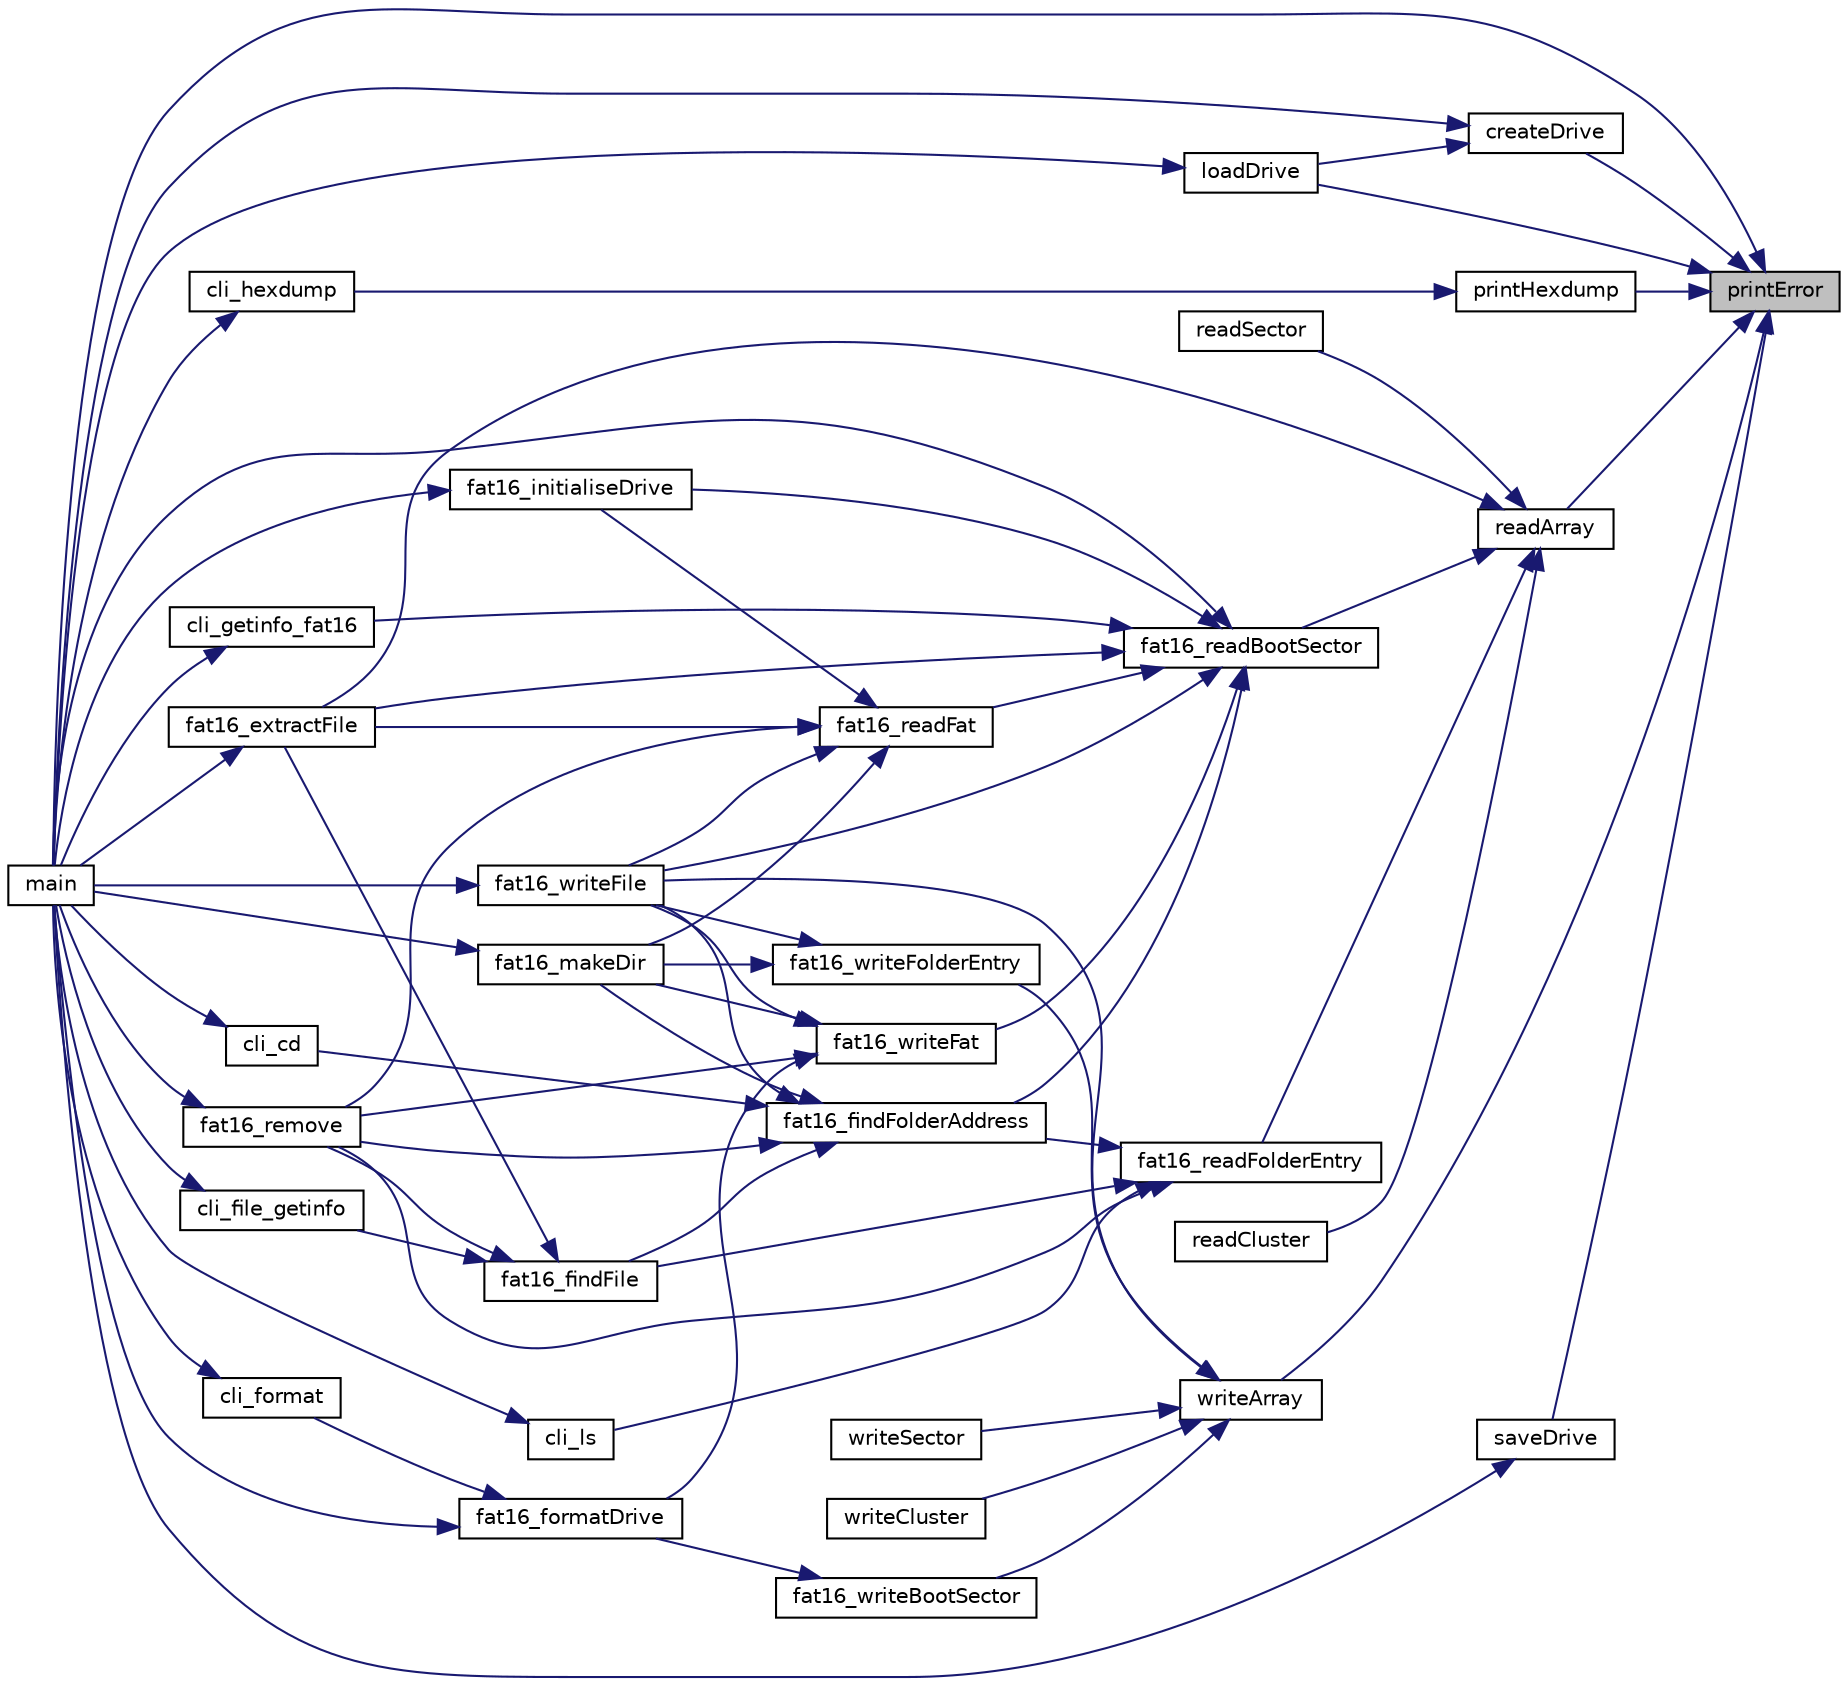 digraph "printError"
{
 // LATEX_PDF_SIZE
  edge [fontname="Helvetica",fontsize="10",labelfontname="Helvetica",labelfontsize="10"];
  node [fontname="Helvetica",fontsize="10",shape=record];
  rankdir="RL";
  Node1 [label="printError",height=0.2,width=0.4,color="black", fillcolor="grey75", style="filled", fontcolor="black",tooltip="Prints Error on terminal."];
  Node1 -> Node2 [dir="back",color="midnightblue",fontsize="10",style="solid",fontname="Helvetica"];
  Node2 [label="createDrive",height=0.2,width=0.4,color="black", fillcolor="white", style="filled",URL="$v_d_i_s_k__drive_8h.html#a1d4f3b809b8e87e2d02893c9c8d3bb6e",tooltip="Creates a new vDrive."];
  Node2 -> Node3 [dir="back",color="midnightblue",fontsize="10",style="solid",fontname="Helvetica"];
  Node3 [label="loadDrive",height=0.2,width=0.4,color="black", fillcolor="white", style="filled",URL="$v_d_i_s_k__drive_8h.html#ac82238bd0fc0f23787f4aa30e96fc3cd",tooltip="Loads drive from a (real) file."];
  Node3 -> Node4 [dir="back",color="midnightblue",fontsize="10",style="solid",fontname="Helvetica"];
  Node4 [label="main",height=0.2,width=0.4,color="black", fillcolor="white", style="filled",URL="$vdisk__cli_8c.html#a0ddf1224851353fc92bfbff6f499fa97",tooltip=" "];
  Node2 -> Node4 [dir="back",color="midnightblue",fontsize="10",style="solid",fontname="Helvetica"];
  Node1 -> Node3 [dir="back",color="midnightblue",fontsize="10",style="solid",fontname="Helvetica"];
  Node1 -> Node4 [dir="back",color="midnightblue",fontsize="10",style="solid",fontname="Helvetica"];
  Node1 -> Node5 [dir="back",color="midnightblue",fontsize="10",style="solid",fontname="Helvetica"];
  Node5 [label="printHexdump",height=0.2,width=0.4,color="black", fillcolor="white", style="filled",URL="$v_d_i_s_k__utility_8h.html#ab330b3410db9c2163df12feeaf006ee2",tooltip="Prints Hexdump of drive (n bytes from offset)."];
  Node5 -> Node6 [dir="back",color="midnightblue",fontsize="10",style="solid",fontname="Helvetica"];
  Node6 [label="cli_hexdump",height=0.2,width=0.4,color="black", fillcolor="white", style="filled",URL="$vdisk__cli_8c.html#a20772b649aa69b327e54ce461baacd99",tooltip=" "];
  Node6 -> Node4 [dir="back",color="midnightblue",fontsize="10",style="solid",fontname="Helvetica"];
  Node1 -> Node7 [dir="back",color="midnightblue",fontsize="10",style="solid",fontname="Helvetica"];
  Node7 [label="readArray",height=0.2,width=0.4,color="black", fillcolor="white", style="filled",URL="$v_d_i_s_k__drive_8h.html#a12ebb037afa887b2914e2d57689e9aa2",tooltip="Reads bytes from Drive."];
  Node7 -> Node8 [dir="back",color="midnightblue",fontsize="10",style="solid",fontname="Helvetica"];
  Node8 [label="fat16_extractFile",height=0.2,width=0.4,color="black", fillcolor="white", style="filled",URL="$v_d_i_s_k__fat16_8h.html#aea83a04104851b3706c3fb7b7ba0a3f5",tooltip="Extracts file from vDrive and writes it to physical disk."];
  Node8 -> Node4 [dir="back",color="midnightblue",fontsize="10",style="solid",fontname="Helvetica"];
  Node7 -> Node9 [dir="back",color="midnightblue",fontsize="10",style="solid",fontname="Helvetica"];
  Node9 [label="fat16_readBootSector",height=0.2,width=0.4,color="black", fillcolor="white", style="filled",URL="$v_d_i_s_k__fat16_8h.html#adcc5006cbf32f3698c846498f4ad2aec",tooltip="Reads boot sector from drive. Part of checking process."];
  Node9 -> Node10 [dir="back",color="midnightblue",fontsize="10",style="solid",fontname="Helvetica"];
  Node10 [label="cli_getinfo_fat16",height=0.2,width=0.4,color="black", fillcolor="white", style="filled",URL="$vdisk__cli_8c.html#a66da281b8144a562929968a869e1e3cf",tooltip=" "];
  Node10 -> Node4 [dir="back",color="midnightblue",fontsize="10",style="solid",fontname="Helvetica"];
  Node9 -> Node8 [dir="back",color="midnightblue",fontsize="10",style="solid",fontname="Helvetica"];
  Node9 -> Node11 [dir="back",color="midnightblue",fontsize="10",style="solid",fontname="Helvetica"];
  Node11 [label="fat16_findFolderAddress",height=0.2,width=0.4,color="black", fillcolor="white", style="filled",URL="$v_d_i_s_k__fat16_8h.html#a7f166ee0ec18f8372db5c42de1174220",tooltip="Finds and returns starting address of folder."];
  Node11 -> Node12 [dir="back",color="midnightblue",fontsize="10",style="solid",fontname="Helvetica"];
  Node12 [label="cli_cd",height=0.2,width=0.4,color="black", fillcolor="white", style="filled",URL="$vdisk__cli_8c.html#a546907d211a4b7b3872618db0706c601",tooltip=" "];
  Node12 -> Node4 [dir="back",color="midnightblue",fontsize="10",style="solid",fontname="Helvetica"];
  Node11 -> Node13 [dir="back",color="midnightblue",fontsize="10",style="solid",fontname="Helvetica"];
  Node13 [label="fat16_findFile",height=0.2,width=0.4,color="black", fillcolor="white", style="filled",URL="$v_d_i_s_k__fat16_8h.html#ad4bb9837a1befc55c22bdc61034dbccb",tooltip="Finds and returns the folder entry for a file or NULL if cant be found."];
  Node13 -> Node14 [dir="back",color="midnightblue",fontsize="10",style="solid",fontname="Helvetica"];
  Node14 [label="cli_file_getinfo",height=0.2,width=0.4,color="black", fillcolor="white", style="filled",URL="$vdisk__cli_8c.html#ae7f475bfde59fe11d151d1c7f8632bf4",tooltip=" "];
  Node14 -> Node4 [dir="back",color="midnightblue",fontsize="10",style="solid",fontname="Helvetica"];
  Node13 -> Node8 [dir="back",color="midnightblue",fontsize="10",style="solid",fontname="Helvetica"];
  Node13 -> Node15 [dir="back",color="midnightblue",fontsize="10",style="solid",fontname="Helvetica"];
  Node15 [label="fat16_remove",height=0.2,width=0.4,color="black", fillcolor="white", style="filled",URL="$v_d_i_s_k__fat16_8h.html#af0de518aaf935dfdd437d769d6f6305f",tooltip="Removes file from vDrive (only overwrites FAT)."];
  Node15 -> Node4 [dir="back",color="midnightblue",fontsize="10",style="solid",fontname="Helvetica"];
  Node11 -> Node16 [dir="back",color="midnightblue",fontsize="10",style="solid",fontname="Helvetica"];
  Node16 [label="fat16_makeDir",height=0.2,width=0.4,color="black", fillcolor="white", style="filled",URL="$v_d_i_s_k__fat16_8h.html#a80c35f5f28495ca57cd97e9607b49679",tooltip="Creates new directory at given path."];
  Node16 -> Node4 [dir="back",color="midnightblue",fontsize="10",style="solid",fontname="Helvetica"];
  Node11 -> Node15 [dir="back",color="midnightblue",fontsize="10",style="solid",fontname="Helvetica"];
  Node11 -> Node17 [dir="back",color="midnightblue",fontsize="10",style="solid",fontname="Helvetica"];
  Node17 [label="fat16_writeFile",height=0.2,width=0.4,color="black", fillcolor="white", style="filled",URL="$v_d_i_s_k__fat16_8h.html#a9f9f24aa8a2da31af88f7590d9c95bd9",tooltip="Copies file from physical disk to vDrive."];
  Node17 -> Node4 [dir="back",color="midnightblue",fontsize="10",style="solid",fontname="Helvetica"];
  Node9 -> Node18 [dir="back",color="midnightblue",fontsize="10",style="solid",fontname="Helvetica"];
  Node18 [label="fat16_initialiseDrive",height=0.2,width=0.4,color="black", fillcolor="white", style="filled",URL="$v_d_i_s_k__fat16_8h.html#a3c78de06897bfc7c01590ecec1d53a4f",tooltip="Initialises drive with FAT16 filesystem on it (Loads FAT into RAM)."];
  Node18 -> Node4 [dir="back",color="midnightblue",fontsize="10",style="solid",fontname="Helvetica"];
  Node9 -> Node19 [dir="back",color="midnightblue",fontsize="10",style="solid",fontname="Helvetica"];
  Node19 [label="fat16_readFat",height=0.2,width=0.4,color="black", fillcolor="white", style="filled",URL="$v_d_i_s_k__fat16_8h.html#ad72671e86d9c952512a181ce1337273a",tooltip="Reads and compares FATs from drive."];
  Node19 -> Node8 [dir="back",color="midnightblue",fontsize="10",style="solid",fontname="Helvetica"];
  Node19 -> Node18 [dir="back",color="midnightblue",fontsize="10",style="solid",fontname="Helvetica"];
  Node19 -> Node16 [dir="back",color="midnightblue",fontsize="10",style="solid",fontname="Helvetica"];
  Node19 -> Node15 [dir="back",color="midnightblue",fontsize="10",style="solid",fontname="Helvetica"];
  Node19 -> Node17 [dir="back",color="midnightblue",fontsize="10",style="solid",fontname="Helvetica"];
  Node9 -> Node20 [dir="back",color="midnightblue",fontsize="10",style="solid",fontname="Helvetica"];
  Node20 [label="fat16_writeFat",height=0.2,width=0.4,color="black", fillcolor="white", style="filled",URL="$v_d_i_s_k__fat16_8h.html#a8d213e086044209893f381808fd760d9",tooltip="Writes FAT to drive."];
  Node20 -> Node21 [dir="back",color="midnightblue",fontsize="10",style="solid",fontname="Helvetica"];
  Node21 [label="fat16_formatDrive",height=0.2,width=0.4,color="black", fillcolor="white", style="filled",URL="$v_d_i_s_k__fat16_8h.html#a78f036e379c1db130ecaeeea3a54b80f",tooltip="Formats given drive to FAT16."];
  Node21 -> Node22 [dir="back",color="midnightblue",fontsize="10",style="solid",fontname="Helvetica"];
  Node22 [label="cli_format",height=0.2,width=0.4,color="black", fillcolor="white", style="filled",URL="$vdisk__cli_8c.html#a10448a157bb138cd677e8fcad4275d02",tooltip=" "];
  Node22 -> Node4 [dir="back",color="midnightblue",fontsize="10",style="solid",fontname="Helvetica"];
  Node21 -> Node4 [dir="back",color="midnightblue",fontsize="10",style="solid",fontname="Helvetica"];
  Node20 -> Node16 [dir="back",color="midnightblue",fontsize="10",style="solid",fontname="Helvetica"];
  Node20 -> Node15 [dir="back",color="midnightblue",fontsize="10",style="solid",fontname="Helvetica"];
  Node20 -> Node17 [dir="back",color="midnightblue",fontsize="10",style="solid",fontname="Helvetica"];
  Node9 -> Node17 [dir="back",color="midnightblue",fontsize="10",style="solid",fontname="Helvetica"];
  Node9 -> Node4 [dir="back",color="midnightblue",fontsize="10",style="solid",fontname="Helvetica"];
  Node7 -> Node23 [dir="back",color="midnightblue",fontsize="10",style="solid",fontname="Helvetica"];
  Node23 [label="fat16_readFolderEntry",height=0.2,width=0.4,color="black", fillcolor="white", style="filled",URL="$v_d_i_s_k__fat16_8h.html#a9458e07f1e96f3062a52d5f83516b0cd",tooltip="Reads folder entry from vDrive."];
  Node23 -> Node24 [dir="back",color="midnightblue",fontsize="10",style="solid",fontname="Helvetica"];
  Node24 [label="cli_ls",height=0.2,width=0.4,color="black", fillcolor="white", style="filled",URL="$vdisk__cli_8c.html#a2fd5476bebc1cc19316e2d216f2aa235",tooltip=" "];
  Node24 -> Node4 [dir="back",color="midnightblue",fontsize="10",style="solid",fontname="Helvetica"];
  Node23 -> Node13 [dir="back",color="midnightblue",fontsize="10",style="solid",fontname="Helvetica"];
  Node23 -> Node11 [dir="back",color="midnightblue",fontsize="10",style="solid",fontname="Helvetica"];
  Node23 -> Node15 [dir="back",color="midnightblue",fontsize="10",style="solid",fontname="Helvetica"];
  Node7 -> Node25 [dir="back",color="midnightblue",fontsize="10",style="solid",fontname="Helvetica"];
  Node25 [label="readCluster",height=0.2,width=0.4,color="black", fillcolor="white", style="filled",URL="$v_d_i_s_k__drive_8h.html#a0ece52aacbc6ab3cf234b2e792699f25",tooltip="Reads a cluster from Drive."];
  Node7 -> Node26 [dir="back",color="midnightblue",fontsize="10",style="solid",fontname="Helvetica"];
  Node26 [label="readSector",height=0.2,width=0.4,color="black", fillcolor="white", style="filled",URL="$v_d_i_s_k__drive_8h.html#a398ea7412324266f75f990e888ecd34b",tooltip="Reads a sector from Drive."];
  Node1 -> Node27 [dir="back",color="midnightblue",fontsize="10",style="solid",fontname="Helvetica"];
  Node27 [label="saveDrive",height=0.2,width=0.4,color="black", fillcolor="white", style="filled",URL="$v_d_i_s_k__drive_8h.html#a0edaefc80e3e2737b05d0ffbc83c3052",tooltip="Saves a vDrive to a (real) file."];
  Node27 -> Node4 [dir="back",color="midnightblue",fontsize="10",style="solid",fontname="Helvetica"];
  Node1 -> Node28 [dir="back",color="midnightblue",fontsize="10",style="solid",fontname="Helvetica"];
  Node28 [label="writeArray",height=0.2,width=0.4,color="black", fillcolor="white", style="filled",URL="$v_d_i_s_k__drive_8h.html#a2b4dc076bb2ad30294983887e60a494c",tooltip="Writes bytesconst to Drive."];
  Node28 -> Node29 [dir="back",color="midnightblue",fontsize="10",style="solid",fontname="Helvetica"];
  Node29 [label="fat16_writeBootSector",height=0.2,width=0.4,color="black", fillcolor="white", style="filled",URL="$v_d_i_s_k__fat16_8h.html#a1315e4bfdfdc191eac86228f75e3a1e5",tooltip="Writes boot sector to drive. Part of formatting process."];
  Node29 -> Node21 [dir="back",color="midnightblue",fontsize="10",style="solid",fontname="Helvetica"];
  Node28 -> Node17 [dir="back",color="midnightblue",fontsize="10",style="solid",fontname="Helvetica"];
  Node28 -> Node30 [dir="back",color="midnightblue",fontsize="10",style="solid",fontname="Helvetica"];
  Node30 [label="fat16_writeFolderEntry",height=0.2,width=0.4,color="black", fillcolor="white", style="filled",URL="$v_d_i_s_k__fat16_8h.html#a32449f4fcc73debeb4f6c45ba696e271",tooltip="Writes new folder Entry to folder."];
  Node30 -> Node16 [dir="back",color="midnightblue",fontsize="10",style="solid",fontname="Helvetica"];
  Node30 -> Node17 [dir="back",color="midnightblue",fontsize="10",style="solid",fontname="Helvetica"];
  Node28 -> Node31 [dir="back",color="midnightblue",fontsize="10",style="solid",fontname="Helvetica"];
  Node31 [label="writeCluster",height=0.2,width=0.4,color="black", fillcolor="white", style="filled",URL="$v_d_i_s_k__drive_8h.html#a58078469ee1e23aeab12a9cddbcf41f3",tooltip="Writes a cluster to the drive."];
  Node28 -> Node32 [dir="back",color="midnightblue",fontsize="10",style="solid",fontname="Helvetica"];
  Node32 [label="writeSector",height=0.2,width=0.4,color="black", fillcolor="white", style="filled",URL="$v_d_i_s_k__drive_8h.html#a2923bb42f16aecdc2c6427d4e3f054e1",tooltip="Writes a sector to the drive."];
}

